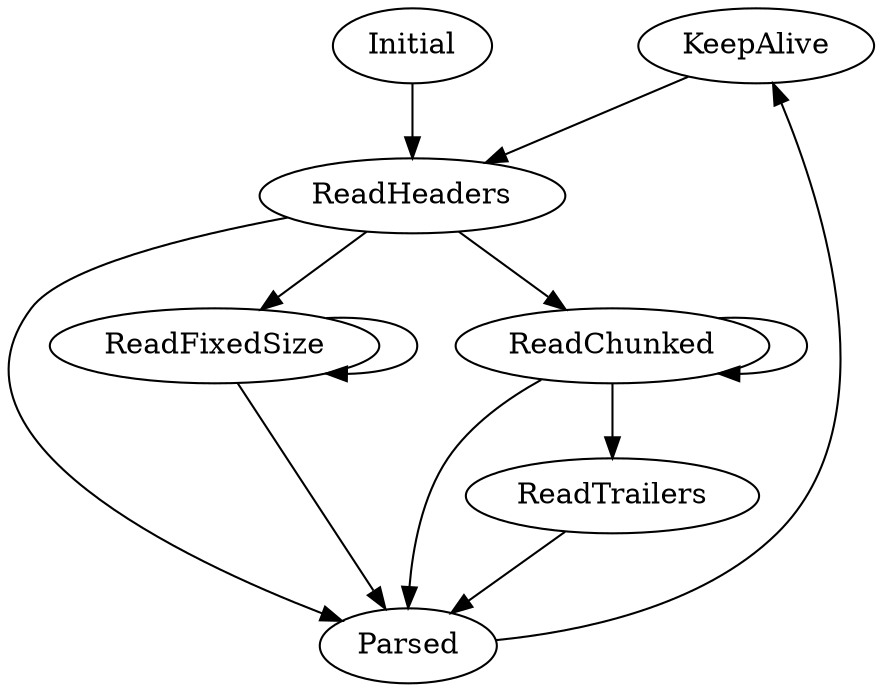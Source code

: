 digraph Client {
    // Simplified graph. Does not contain error cases.
    "Initial" -> "ReadHeaders" -> "Parsed" -> "KeepAlive" -> "ReadHeaders"
    "ReadHeaders" -> "ReadFixedSize" -> "ReadFixedSize" ->"Parsed"
    "ReadHeaders" -> "ReadChunked" -> "ReadChunked" -> "Parsed"
    "ReadChunked" -> "ReadTrailers" -> "Parsed"
    {rank = same; "Initial"; "KeepAlive";}
    {rank = same; "ReadFixedSize"; "ReadChunked";}
}
